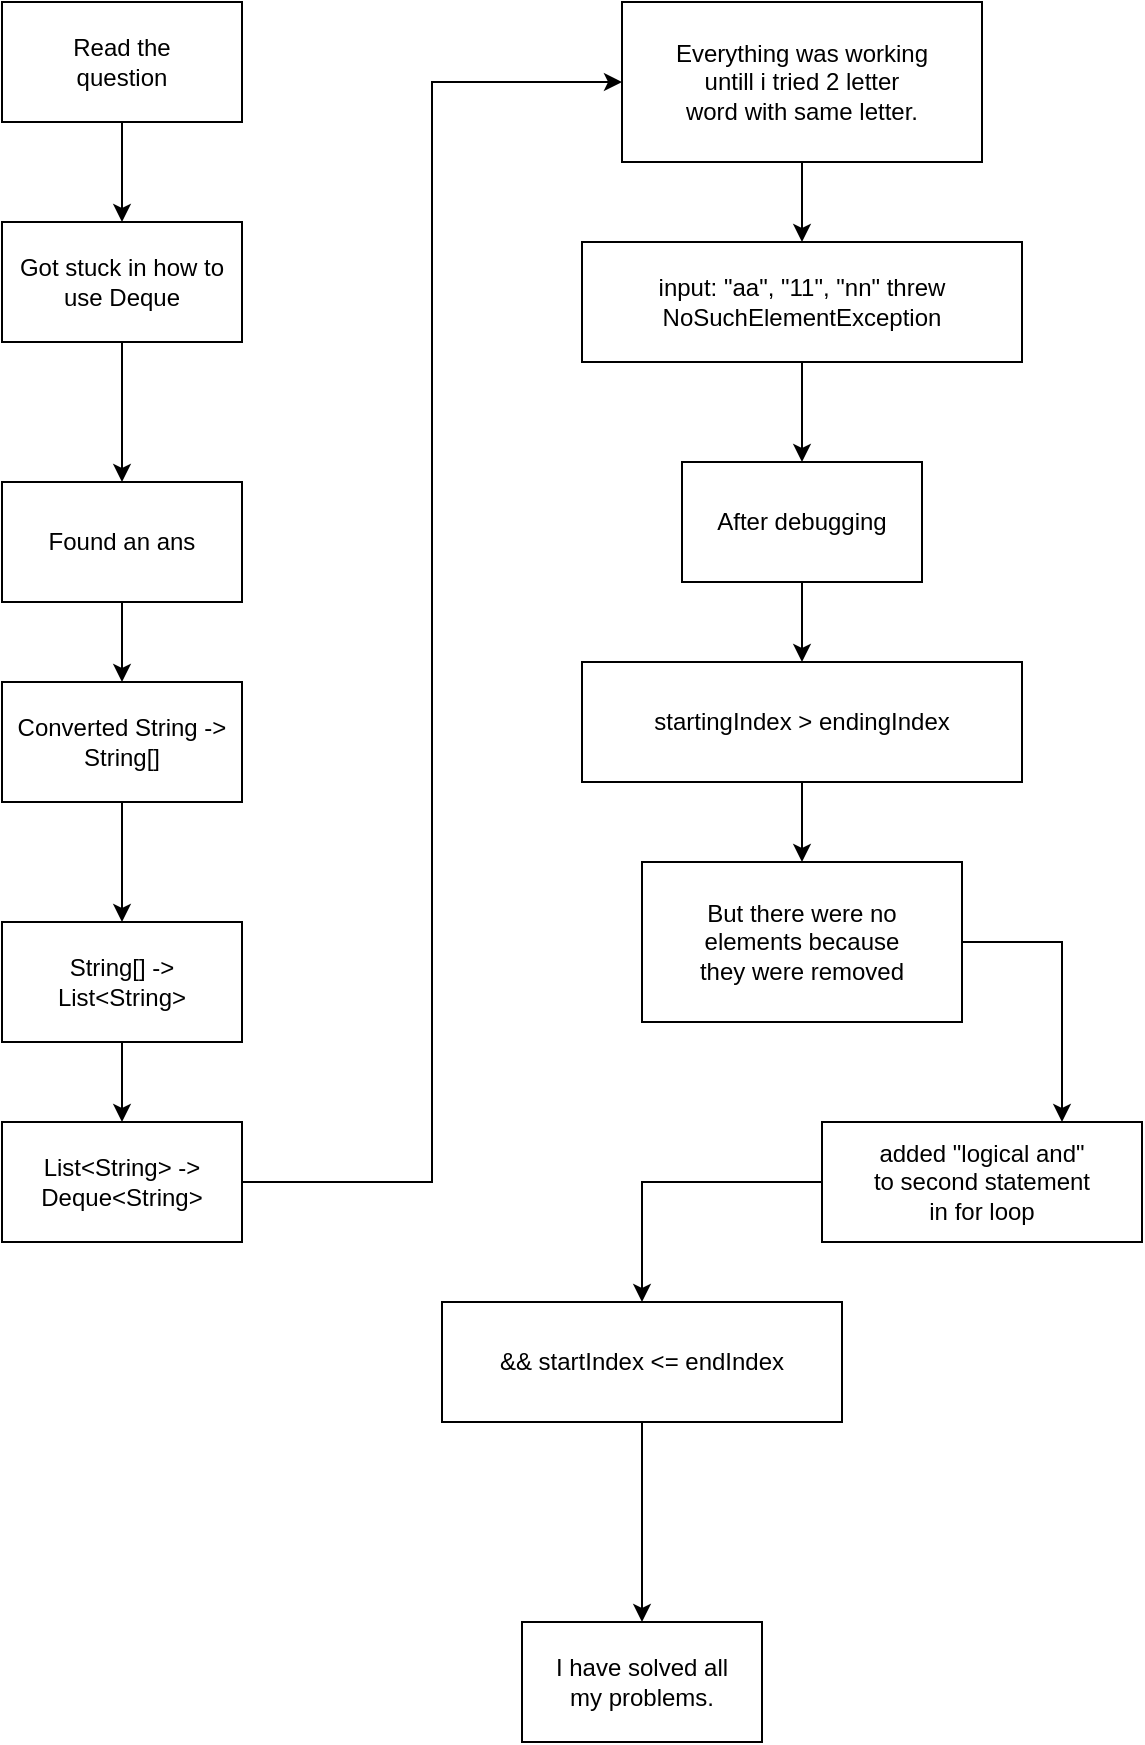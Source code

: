 <mxfile version="28.2.7">
  <diagram name="Page-1" id="EJUd-INsThSqOHwTjZL0">
    <mxGraphModel dx="1744" dy="1336" grid="1" gridSize="10" guides="1" tooltips="1" connect="1" arrows="1" fold="1" page="1" pageScale="1" pageWidth="850" pageHeight="1100" math="0" shadow="0">
      <root>
        <mxCell id="0" />
        <mxCell id="1" parent="0" />
        <mxCell id="i2G94lSHwPyEugUYW2sP-6" style="edgeStyle=orthogonalEdgeStyle;rounded=0;orthogonalLoop=1;jettySize=auto;html=1;exitX=0.5;exitY=1;exitDx=0;exitDy=0;entryX=0.5;entryY=0;entryDx=0;entryDy=0;" parent="1" edge="1">
          <mxGeometry relative="1" as="geometry">
            <mxPoint x="425" y="200" as="sourcePoint" />
          </mxGeometry>
        </mxCell>
        <mxCell id="GuBhe9Atd1JGXtvQudC--2" style="edgeStyle=orthogonalEdgeStyle;rounded=0;orthogonalLoop=1;jettySize=auto;html=1;exitX=0.5;exitY=1;exitDx=0;exitDy=0;entryX=0.5;entryY=0;entryDx=0;entryDy=0;" edge="1" parent="1" source="01ErpfqxKggPDl9A224L-1" target="GuBhe9Atd1JGXtvQudC--1">
          <mxGeometry relative="1" as="geometry" />
        </mxCell>
        <mxCell id="01ErpfqxKggPDl9A224L-1" value="Read the&lt;div&gt;question&lt;/div&gt;" style="rounded=0;whiteSpace=wrap;html=1;" parent="1" vertex="1">
          <mxGeometry x="80" y="50" width="120" height="60" as="geometry" />
        </mxCell>
        <mxCell id="GuBhe9Atd1JGXtvQudC--8" style="edgeStyle=orthogonalEdgeStyle;rounded=0;orthogonalLoop=1;jettySize=auto;html=1;exitX=0.5;exitY=1;exitDx=0;exitDy=0;entryX=0.5;entryY=0;entryDx=0;entryDy=0;" edge="1" parent="1" source="GuBhe9Atd1JGXtvQudC--1" target="GuBhe9Atd1JGXtvQudC--5">
          <mxGeometry relative="1" as="geometry" />
        </mxCell>
        <mxCell id="GuBhe9Atd1JGXtvQudC--1" value="Got stuck in how to use Deque" style="rounded=0;whiteSpace=wrap;html=1;" vertex="1" parent="1">
          <mxGeometry x="80" y="160" width="120" height="60" as="geometry" />
        </mxCell>
        <mxCell id="GuBhe9Atd1JGXtvQudC--10" style="edgeStyle=orthogonalEdgeStyle;rounded=0;orthogonalLoop=1;jettySize=auto;html=1;exitX=0.5;exitY=1;exitDx=0;exitDy=0;entryX=0.5;entryY=0;entryDx=0;entryDy=0;" edge="1" parent="1" source="GuBhe9Atd1JGXtvQudC--3" target="GuBhe9Atd1JGXtvQudC--6">
          <mxGeometry relative="1" as="geometry" />
        </mxCell>
        <mxCell id="GuBhe9Atd1JGXtvQudC--3" value="Converted String -&amp;gt; String[]" style="rounded=0;whiteSpace=wrap;html=1;" vertex="1" parent="1">
          <mxGeometry x="80" y="390" width="120" height="60" as="geometry" />
        </mxCell>
        <mxCell id="GuBhe9Atd1JGXtvQudC--9" style="edgeStyle=orthogonalEdgeStyle;rounded=0;orthogonalLoop=1;jettySize=auto;html=1;exitX=0.5;exitY=1;exitDx=0;exitDy=0;entryX=0.5;entryY=0;entryDx=0;entryDy=0;" edge="1" parent="1" source="GuBhe9Atd1JGXtvQudC--5" target="GuBhe9Atd1JGXtvQudC--3">
          <mxGeometry relative="1" as="geometry" />
        </mxCell>
        <mxCell id="GuBhe9Atd1JGXtvQudC--5" value="Found an ans" style="rounded=0;whiteSpace=wrap;html=1;" vertex="1" parent="1">
          <mxGeometry x="80" y="290" width="120" height="60" as="geometry" />
        </mxCell>
        <mxCell id="GuBhe9Atd1JGXtvQudC--11" style="edgeStyle=orthogonalEdgeStyle;rounded=0;orthogonalLoop=1;jettySize=auto;html=1;exitX=0.5;exitY=1;exitDx=0;exitDy=0;entryX=0.5;entryY=0;entryDx=0;entryDy=0;" edge="1" parent="1" source="GuBhe9Atd1JGXtvQudC--6" target="GuBhe9Atd1JGXtvQudC--7">
          <mxGeometry relative="1" as="geometry" />
        </mxCell>
        <mxCell id="GuBhe9Atd1JGXtvQudC--6" value="String[] -&amp;gt; List&amp;lt;String&amp;gt;" style="rounded=0;whiteSpace=wrap;html=1;" vertex="1" parent="1">
          <mxGeometry x="80" y="510" width="120" height="60" as="geometry" />
        </mxCell>
        <mxCell id="GuBhe9Atd1JGXtvQudC--30" style="edgeStyle=orthogonalEdgeStyle;rounded=0;orthogonalLoop=1;jettySize=auto;html=1;exitX=1;exitY=0.5;exitDx=0;exitDy=0;entryX=0;entryY=0.5;entryDx=0;entryDy=0;" edge="1" parent="1" source="GuBhe9Atd1JGXtvQudC--7" target="GuBhe9Atd1JGXtvQudC--12">
          <mxGeometry relative="1" as="geometry" />
        </mxCell>
        <mxCell id="GuBhe9Atd1JGXtvQudC--7" value="List&amp;lt;String&amp;gt; -&amp;gt; Deque&amp;lt;String&amp;gt;" style="rounded=0;whiteSpace=wrap;html=1;" vertex="1" parent="1">
          <mxGeometry x="80" y="610" width="120" height="60" as="geometry" />
        </mxCell>
        <mxCell id="GuBhe9Atd1JGXtvQudC--15" style="edgeStyle=orthogonalEdgeStyle;rounded=0;orthogonalLoop=1;jettySize=auto;html=1;exitX=0.5;exitY=1;exitDx=0;exitDy=0;entryX=0.5;entryY=0;entryDx=0;entryDy=0;" edge="1" parent="1" source="GuBhe9Atd1JGXtvQudC--12" target="GuBhe9Atd1JGXtvQudC--14">
          <mxGeometry relative="1" as="geometry" />
        </mxCell>
        <mxCell id="GuBhe9Atd1JGXtvQudC--12" value="Everything was working&lt;div&gt;untill i tried 2 letter&lt;/div&gt;&lt;div&gt;word with same letter.&lt;/div&gt;" style="rounded=0;whiteSpace=wrap;html=1;" vertex="1" parent="1">
          <mxGeometry x="390" y="50" width="180" height="80" as="geometry" />
        </mxCell>
        <mxCell id="GuBhe9Atd1JGXtvQudC--19" style="edgeStyle=orthogonalEdgeStyle;rounded=0;orthogonalLoop=1;jettySize=auto;html=1;exitX=0.5;exitY=1;exitDx=0;exitDy=0;entryX=0.5;entryY=0;entryDx=0;entryDy=0;" edge="1" parent="1" source="GuBhe9Atd1JGXtvQudC--14" target="GuBhe9Atd1JGXtvQudC--16">
          <mxGeometry relative="1" as="geometry" />
        </mxCell>
        <mxCell id="GuBhe9Atd1JGXtvQudC--14" value="input: &quot;aa&quot;, &quot;11&quot;, &quot;nn&quot; threw&lt;div&gt;NoSuchElementException&lt;/div&gt;" style="rounded=0;whiteSpace=wrap;html=1;" vertex="1" parent="1">
          <mxGeometry x="370" y="170" width="220" height="60" as="geometry" />
        </mxCell>
        <mxCell id="GuBhe9Atd1JGXtvQudC--18" style="edgeStyle=orthogonalEdgeStyle;rounded=0;orthogonalLoop=1;jettySize=auto;html=1;exitX=0.5;exitY=1;exitDx=0;exitDy=0;entryX=0.5;entryY=0;entryDx=0;entryDy=0;" edge="1" parent="1" source="GuBhe9Atd1JGXtvQudC--16" target="GuBhe9Atd1JGXtvQudC--17">
          <mxGeometry relative="1" as="geometry" />
        </mxCell>
        <mxCell id="GuBhe9Atd1JGXtvQudC--16" value="After debugging" style="rounded=0;whiteSpace=wrap;html=1;" vertex="1" parent="1">
          <mxGeometry x="420" y="280" width="120" height="60" as="geometry" />
        </mxCell>
        <mxCell id="GuBhe9Atd1JGXtvQudC--21" style="edgeStyle=orthogonalEdgeStyle;rounded=0;orthogonalLoop=1;jettySize=auto;html=1;exitX=0.5;exitY=1;exitDx=0;exitDy=0;entryX=0.5;entryY=0;entryDx=0;entryDy=0;" edge="1" parent="1" source="GuBhe9Atd1JGXtvQudC--17" target="GuBhe9Atd1JGXtvQudC--20">
          <mxGeometry relative="1" as="geometry" />
        </mxCell>
        <mxCell id="GuBhe9Atd1JGXtvQudC--17" value="startingIndex &amp;gt; endingIndex" style="rounded=0;whiteSpace=wrap;html=1;" vertex="1" parent="1">
          <mxGeometry x="370" y="380" width="220" height="60" as="geometry" />
        </mxCell>
        <mxCell id="GuBhe9Atd1JGXtvQudC--28" style="edgeStyle=orthogonalEdgeStyle;rounded=0;orthogonalLoop=1;jettySize=auto;html=1;exitX=1;exitY=0.5;exitDx=0;exitDy=0;entryX=0.75;entryY=0;entryDx=0;entryDy=0;" edge="1" parent="1" source="GuBhe9Atd1JGXtvQudC--20" target="GuBhe9Atd1JGXtvQudC--22">
          <mxGeometry relative="1" as="geometry" />
        </mxCell>
        <mxCell id="GuBhe9Atd1JGXtvQudC--20" value="But there were no&lt;div&gt;elements because&lt;/div&gt;&lt;div&gt;they were removed&lt;/div&gt;" style="rounded=0;whiteSpace=wrap;html=1;" vertex="1" parent="1">
          <mxGeometry x="400" y="480" width="160" height="80" as="geometry" />
        </mxCell>
        <mxCell id="GuBhe9Atd1JGXtvQudC--29" style="edgeStyle=orthogonalEdgeStyle;rounded=0;orthogonalLoop=1;jettySize=auto;html=1;exitX=0;exitY=0.5;exitDx=0;exitDy=0;entryX=0.5;entryY=0;entryDx=0;entryDy=0;" edge="1" parent="1" source="GuBhe9Atd1JGXtvQudC--22" target="GuBhe9Atd1JGXtvQudC--26">
          <mxGeometry relative="1" as="geometry" />
        </mxCell>
        <mxCell id="GuBhe9Atd1JGXtvQudC--22" value="added &quot;logical and&quot;&lt;div&gt;to second statement&lt;/div&gt;&lt;div&gt;in for loop&lt;/div&gt;" style="rounded=0;whiteSpace=wrap;html=1;" vertex="1" parent="1">
          <mxGeometry x="490" y="610" width="160" height="60" as="geometry" />
        </mxCell>
        <mxCell id="GuBhe9Atd1JGXtvQudC--32" style="edgeStyle=orthogonalEdgeStyle;rounded=0;orthogonalLoop=1;jettySize=auto;html=1;exitX=0.5;exitY=1;exitDx=0;exitDy=0;entryX=0.5;entryY=0;entryDx=0;entryDy=0;" edge="1" parent="1" source="GuBhe9Atd1JGXtvQudC--26" target="GuBhe9Atd1JGXtvQudC--31">
          <mxGeometry relative="1" as="geometry" />
        </mxCell>
        <mxCell id="GuBhe9Atd1JGXtvQudC--26" value="&amp;amp;&amp;amp; startIndex &amp;lt;= endIndex" style="rounded=0;whiteSpace=wrap;html=1;" vertex="1" parent="1">
          <mxGeometry x="300" y="700" width="200" height="60" as="geometry" />
        </mxCell>
        <mxCell id="GuBhe9Atd1JGXtvQudC--31" value="I have solved all&lt;div&gt;my problems.&lt;/div&gt;" style="rounded=0;whiteSpace=wrap;html=1;" vertex="1" parent="1">
          <mxGeometry x="340" y="860" width="120" height="60" as="geometry" />
        </mxCell>
      </root>
    </mxGraphModel>
  </diagram>
</mxfile>
